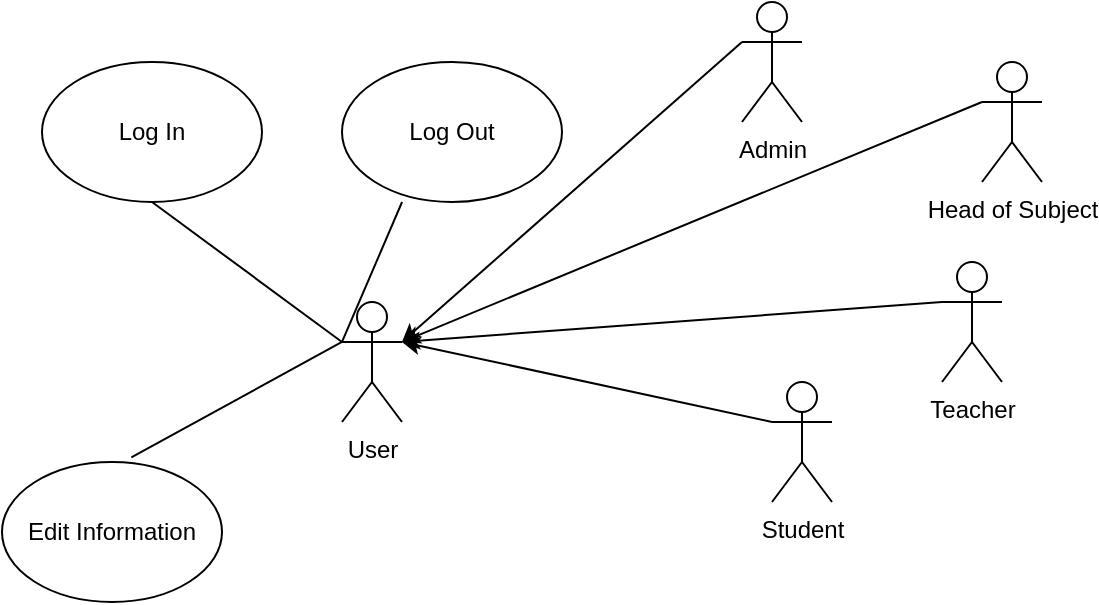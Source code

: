 <mxfile version="13.9.9" type="device"><diagram id="QRKPstu2KymdlZ_rU734" name="Page-1"><mxGraphModel dx="782" dy="543" grid="1" gridSize="10" guides="1" tooltips="1" connect="1" arrows="1" fold="1" page="1" pageScale="1" pageWidth="850" pageHeight="1100" math="0" shadow="0"><root><mxCell id="0"/><mxCell id="1" parent="0"/><mxCell id="CPd5Ta9YpioJerkJOlgW-1" value="User" style="shape=umlActor;verticalLabelPosition=bottom;verticalAlign=top;html=1;outlineConnect=0;" parent="1" vertex="1"><mxGeometry x="320" y="300" width="30" height="60" as="geometry"/></mxCell><mxCell id="CPd5Ta9YpioJerkJOlgW-2" value="Log In" style="ellipse;whiteSpace=wrap;html=1;" parent="1" vertex="1"><mxGeometry x="170" y="180" width="110" height="70" as="geometry"/></mxCell><mxCell id="CPd5Ta9YpioJerkJOlgW-3" value="Log Out" style="ellipse;whiteSpace=wrap;html=1;" parent="1" vertex="1"><mxGeometry x="320" y="180" width="110" height="70" as="geometry"/></mxCell><mxCell id="CPd5Ta9YpioJerkJOlgW-4" value="" style="endArrow=none;html=1;exitX=0.5;exitY=1;exitDx=0;exitDy=0;entryX=0;entryY=0.333;entryDx=0;entryDy=0;entryPerimeter=0;" parent="1" source="CPd5Ta9YpioJerkJOlgW-2" target="CPd5Ta9YpioJerkJOlgW-1" edge="1"><mxGeometry width="50" height="50" relative="1" as="geometry"><mxPoint x="510" y="410" as="sourcePoint"/><mxPoint x="560" y="360" as="targetPoint"/></mxGeometry></mxCell><mxCell id="CPd5Ta9YpioJerkJOlgW-5" value="" style="endArrow=none;html=1;exitX=0;exitY=0.333;exitDx=0;exitDy=0;exitPerimeter=0;entryX=0.273;entryY=1;entryDx=0;entryDy=0;entryPerimeter=0;" parent="1" source="CPd5Ta9YpioJerkJOlgW-1" target="CPd5Ta9YpioJerkJOlgW-3" edge="1"><mxGeometry width="50" height="50" relative="1" as="geometry"><mxPoint x="510" y="410" as="sourcePoint"/><mxPoint x="560" y="360" as="targetPoint"/></mxGeometry></mxCell><mxCell id="CPd5Ta9YpioJerkJOlgW-28" value="Edit Information" style="ellipse;whiteSpace=wrap;html=1;" parent="1" vertex="1"><mxGeometry x="150" y="380" width="110" height="70" as="geometry"/></mxCell><mxCell id="CPd5Ta9YpioJerkJOlgW-29" value="" style="endArrow=none;html=1;exitX=0.588;exitY=-0.033;exitDx=0;exitDy=0;entryX=0;entryY=0.333;entryDx=0;entryDy=0;entryPerimeter=0;exitPerimeter=0;" parent="1" source="CPd5Ta9YpioJerkJOlgW-28" target="CPd5Ta9YpioJerkJOlgW-1" edge="1"><mxGeometry width="50" height="50" relative="1" as="geometry"><mxPoint x="235" y="260" as="sourcePoint"/><mxPoint x="330" y="330" as="targetPoint"/></mxGeometry></mxCell><mxCell id="CPd5Ta9YpioJerkJOlgW-36" value="Admin" style="shape=umlActor;verticalLabelPosition=bottom;verticalAlign=top;html=1;outlineConnect=0;" parent="1" vertex="1"><mxGeometry x="520" y="150" width="30" height="60" as="geometry"/></mxCell><mxCell id="CPd5Ta9YpioJerkJOlgW-37" value="Student" style="shape=umlActor;verticalLabelPosition=bottom;verticalAlign=top;html=1;outlineConnect=0;" parent="1" vertex="1"><mxGeometry x="535" y="340" width="30" height="60" as="geometry"/></mxCell><mxCell id="CPd5Ta9YpioJerkJOlgW-38" value="Head of Subject" style="shape=umlActor;verticalLabelPosition=bottom;verticalAlign=top;html=1;outlineConnect=0;" parent="1" vertex="1"><mxGeometry x="640" y="180" width="30" height="60" as="geometry"/></mxCell><mxCell id="CPd5Ta9YpioJerkJOlgW-42" value="Teacher" style="shape=umlActor;verticalLabelPosition=bottom;verticalAlign=top;html=1;outlineConnect=0;" parent="1" vertex="1"><mxGeometry x="620" y="280" width="30" height="60" as="geometry"/></mxCell><mxCell id="CPd5Ta9YpioJerkJOlgW-44" value="" style="endArrow=classic;html=1;exitX=0;exitY=0.333;exitDx=0;exitDy=0;exitPerimeter=0;entryX=1;entryY=0.333;entryDx=0;entryDy=0;entryPerimeter=0;" parent="1" source="CPd5Ta9YpioJerkJOlgW-36" target="CPd5Ta9YpioJerkJOlgW-1" edge="1"><mxGeometry width="50" height="50" relative="1" as="geometry"><mxPoint x="510" y="410" as="sourcePoint"/><mxPoint x="560" y="360" as="targetPoint"/></mxGeometry></mxCell><mxCell id="CPd5Ta9YpioJerkJOlgW-45" value="" style="endArrow=classic;html=1;exitX=0;exitY=0.333;exitDx=0;exitDy=0;exitPerimeter=0;entryX=1;entryY=0.333;entryDx=0;entryDy=0;entryPerimeter=0;" parent="1" source="CPd5Ta9YpioJerkJOlgW-38" target="CPd5Ta9YpioJerkJOlgW-1" edge="1"><mxGeometry width="50" height="50" relative="1" as="geometry"><mxPoint x="560" y="230" as="sourcePoint"/><mxPoint x="360" y="330" as="targetPoint"/></mxGeometry></mxCell><mxCell id="CPd5Ta9YpioJerkJOlgW-46" value="" style="endArrow=classic;html=1;exitX=0;exitY=0.333;exitDx=0;exitDy=0;exitPerimeter=0;entryX=1;entryY=0.333;entryDx=0;entryDy=0;entryPerimeter=0;" parent="1" source="CPd5Ta9YpioJerkJOlgW-42" target="CPd5Ta9YpioJerkJOlgW-1" edge="1"><mxGeometry width="50" height="50" relative="1" as="geometry"><mxPoint x="710" y="250" as="sourcePoint"/><mxPoint x="360" y="330" as="targetPoint"/></mxGeometry></mxCell><mxCell id="CPd5Ta9YpioJerkJOlgW-47" value="" style="endArrow=classic;html=1;exitX=0;exitY=0.333;exitDx=0;exitDy=0;exitPerimeter=0;entryX=1;entryY=0.333;entryDx=0;entryDy=0;entryPerimeter=0;" parent="1" source="CPd5Ta9YpioJerkJOlgW-37" target="CPd5Ta9YpioJerkJOlgW-1" edge="1"><mxGeometry width="50" height="50" relative="1" as="geometry"><mxPoint x="750" y="310" as="sourcePoint"/><mxPoint x="360" y="330" as="targetPoint"/></mxGeometry></mxCell></root></mxGraphModel></diagram></mxfile>